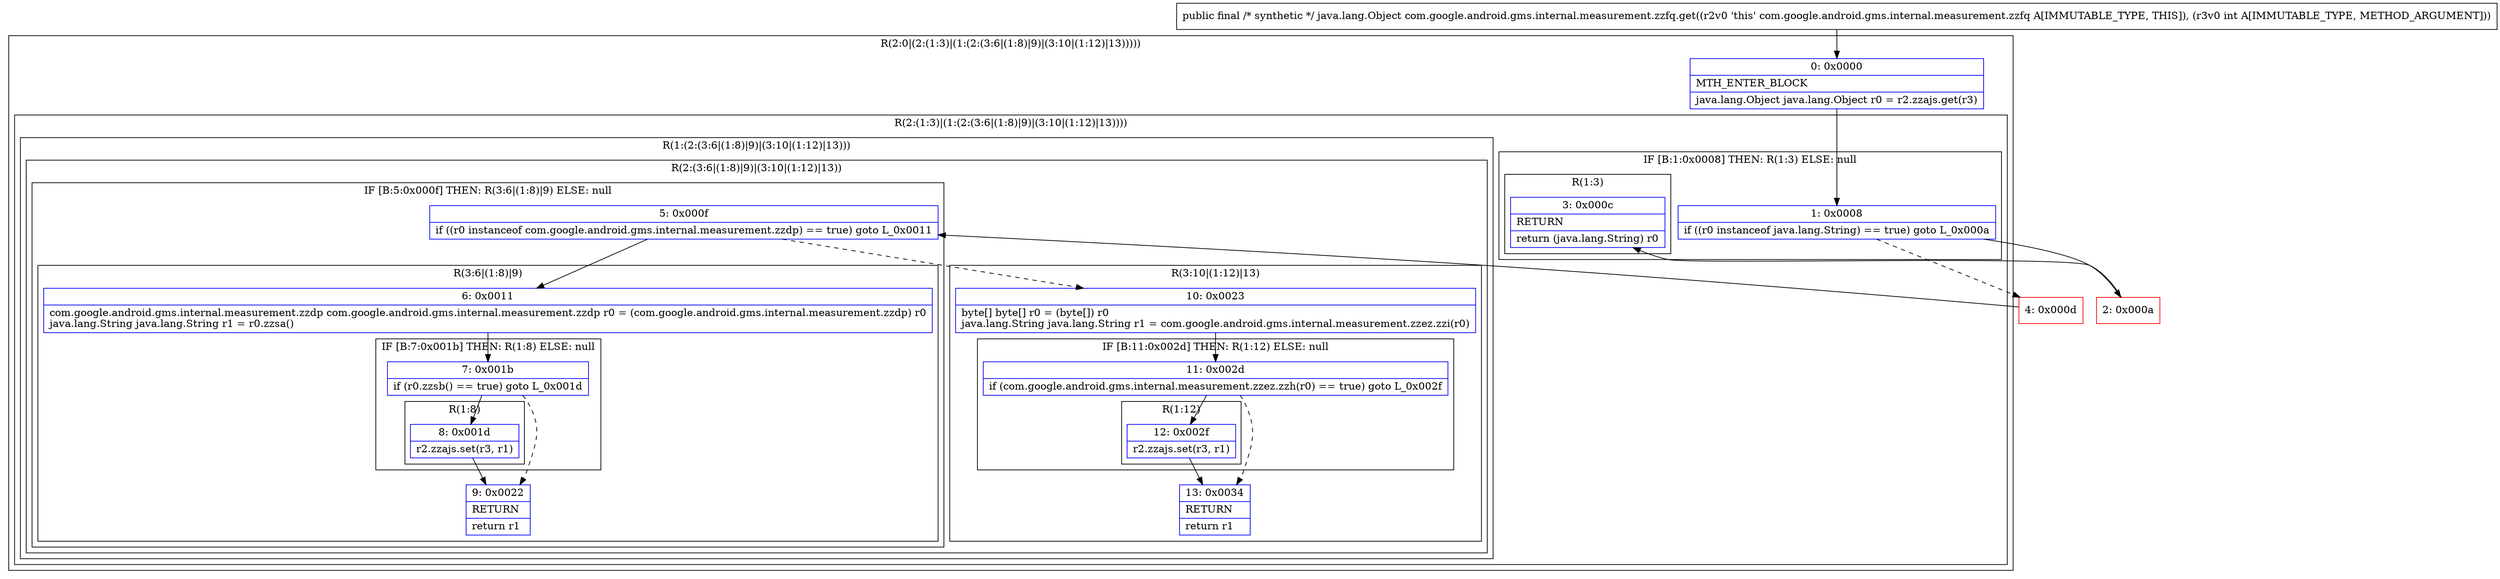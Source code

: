 digraph "CFG forcom.google.android.gms.internal.measurement.zzfq.get(I)Ljava\/lang\/Object;" {
subgraph cluster_Region_901674590 {
label = "R(2:0|(2:(1:3)|(1:(2:(3:6|(1:8)|9)|(3:10|(1:12)|13)))))";
node [shape=record,color=blue];
Node_0 [shape=record,label="{0\:\ 0x0000|MTH_ENTER_BLOCK\l|java.lang.Object java.lang.Object r0 = r2.zzajs.get(r3)\l}"];
subgraph cluster_Region_1125824644 {
label = "R(2:(1:3)|(1:(2:(3:6|(1:8)|9)|(3:10|(1:12)|13))))";
node [shape=record,color=blue];
subgraph cluster_IfRegion_795989319 {
label = "IF [B:1:0x0008] THEN: R(1:3) ELSE: null";
node [shape=record,color=blue];
Node_1 [shape=record,label="{1\:\ 0x0008|if ((r0 instanceof java.lang.String) == true) goto L_0x000a\l}"];
subgraph cluster_Region_918271219 {
label = "R(1:3)";
node [shape=record,color=blue];
Node_3 [shape=record,label="{3\:\ 0x000c|RETURN\l|return (java.lang.String) r0\l}"];
}
}
subgraph cluster_Region_2069074383 {
label = "R(1:(2:(3:6|(1:8)|9)|(3:10|(1:12)|13)))";
node [shape=record,color=blue];
subgraph cluster_Region_25032914 {
label = "R(2:(3:6|(1:8)|9)|(3:10|(1:12)|13))";
node [shape=record,color=blue];
subgraph cluster_IfRegion_2074436748 {
label = "IF [B:5:0x000f] THEN: R(3:6|(1:8)|9) ELSE: null";
node [shape=record,color=blue];
Node_5 [shape=record,label="{5\:\ 0x000f|if ((r0 instanceof com.google.android.gms.internal.measurement.zzdp) == true) goto L_0x0011\l}"];
subgraph cluster_Region_1039135008 {
label = "R(3:6|(1:8)|9)";
node [shape=record,color=blue];
Node_6 [shape=record,label="{6\:\ 0x0011|com.google.android.gms.internal.measurement.zzdp com.google.android.gms.internal.measurement.zzdp r0 = (com.google.android.gms.internal.measurement.zzdp) r0\ljava.lang.String java.lang.String r1 = r0.zzsa()\l}"];
subgraph cluster_IfRegion_1704454953 {
label = "IF [B:7:0x001b] THEN: R(1:8) ELSE: null";
node [shape=record,color=blue];
Node_7 [shape=record,label="{7\:\ 0x001b|if (r0.zzsb() == true) goto L_0x001d\l}"];
subgraph cluster_Region_1462864836 {
label = "R(1:8)";
node [shape=record,color=blue];
Node_8 [shape=record,label="{8\:\ 0x001d|r2.zzajs.set(r3, r1)\l}"];
}
}
Node_9 [shape=record,label="{9\:\ 0x0022|RETURN\l|return r1\l}"];
}
}
subgraph cluster_Region_479580215 {
label = "R(3:10|(1:12)|13)";
node [shape=record,color=blue];
Node_10 [shape=record,label="{10\:\ 0x0023|byte[] byte[] r0 = (byte[]) r0\ljava.lang.String java.lang.String r1 = com.google.android.gms.internal.measurement.zzez.zzi(r0)\l}"];
subgraph cluster_IfRegion_2002969466 {
label = "IF [B:11:0x002d] THEN: R(1:12) ELSE: null";
node [shape=record,color=blue];
Node_11 [shape=record,label="{11\:\ 0x002d|if (com.google.android.gms.internal.measurement.zzez.zzh(r0) == true) goto L_0x002f\l}"];
subgraph cluster_Region_657684510 {
label = "R(1:12)";
node [shape=record,color=blue];
Node_12 [shape=record,label="{12\:\ 0x002f|r2.zzajs.set(r3, r1)\l}"];
}
}
Node_13 [shape=record,label="{13\:\ 0x0034|RETURN\l|return r1\l}"];
}
}
}
}
}
Node_2 [shape=record,color=red,label="{2\:\ 0x000a}"];
Node_4 [shape=record,color=red,label="{4\:\ 0x000d}"];
MethodNode[shape=record,label="{public final \/* synthetic *\/ java.lang.Object com.google.android.gms.internal.measurement.zzfq.get((r2v0 'this' com.google.android.gms.internal.measurement.zzfq A[IMMUTABLE_TYPE, THIS]), (r3v0 int A[IMMUTABLE_TYPE, METHOD_ARGUMENT])) }"];
MethodNode -> Node_0;
Node_0 -> Node_1;
Node_1 -> Node_2;
Node_1 -> Node_4[style=dashed];
Node_5 -> Node_6;
Node_5 -> Node_10[style=dashed];
Node_6 -> Node_7;
Node_7 -> Node_8;
Node_7 -> Node_9[style=dashed];
Node_8 -> Node_9;
Node_10 -> Node_11;
Node_11 -> Node_12;
Node_11 -> Node_13[style=dashed];
Node_12 -> Node_13;
Node_2 -> Node_3;
Node_4 -> Node_5;
}

